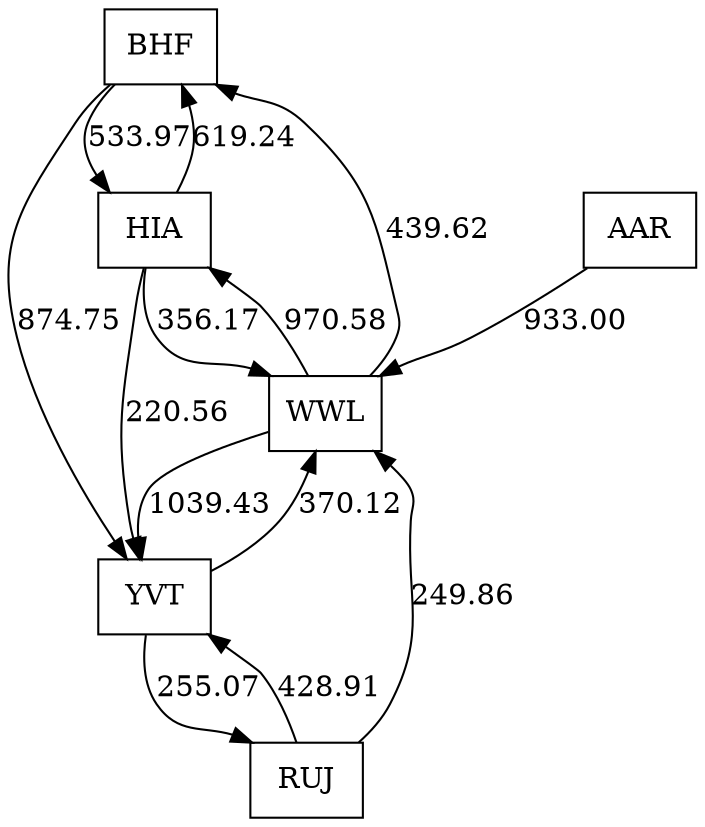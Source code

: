 digraph airports {
	node [shape=record]

	BHF [label = "<f1> BHF "]
BHF -> HIA:f1[label="533.97"]
BHF -> YVT:f1[label="874.75"]

	HIA [label = "<f1> HIA "]
HIA -> WWL:f1[label="356.17"]
HIA -> BHF:f1[label="619.24"]
HIA -> YVT:f1[label="220.56"]

	AAR [label = "<f1> AAR "]
AAR -> WWL:f1[label="933.00"]

	YVT [label = "<f1> YVT "]
YVT -> RUJ:f1[label="255.07"]
YVT -> WWL:f1[label="370.12"]

	RUJ [label = "<f1> RUJ "]
RUJ -> WWL:f1[label="249.86"]
RUJ -> YVT:f1[label="428.91"]

	WWL [label = "<f1> WWL "]
WWL -> YVT:f1[label="1039.43"]
WWL -> HIA:f1[label="970.58"]
WWL -> BHF:f1[label="439.62"]

}
